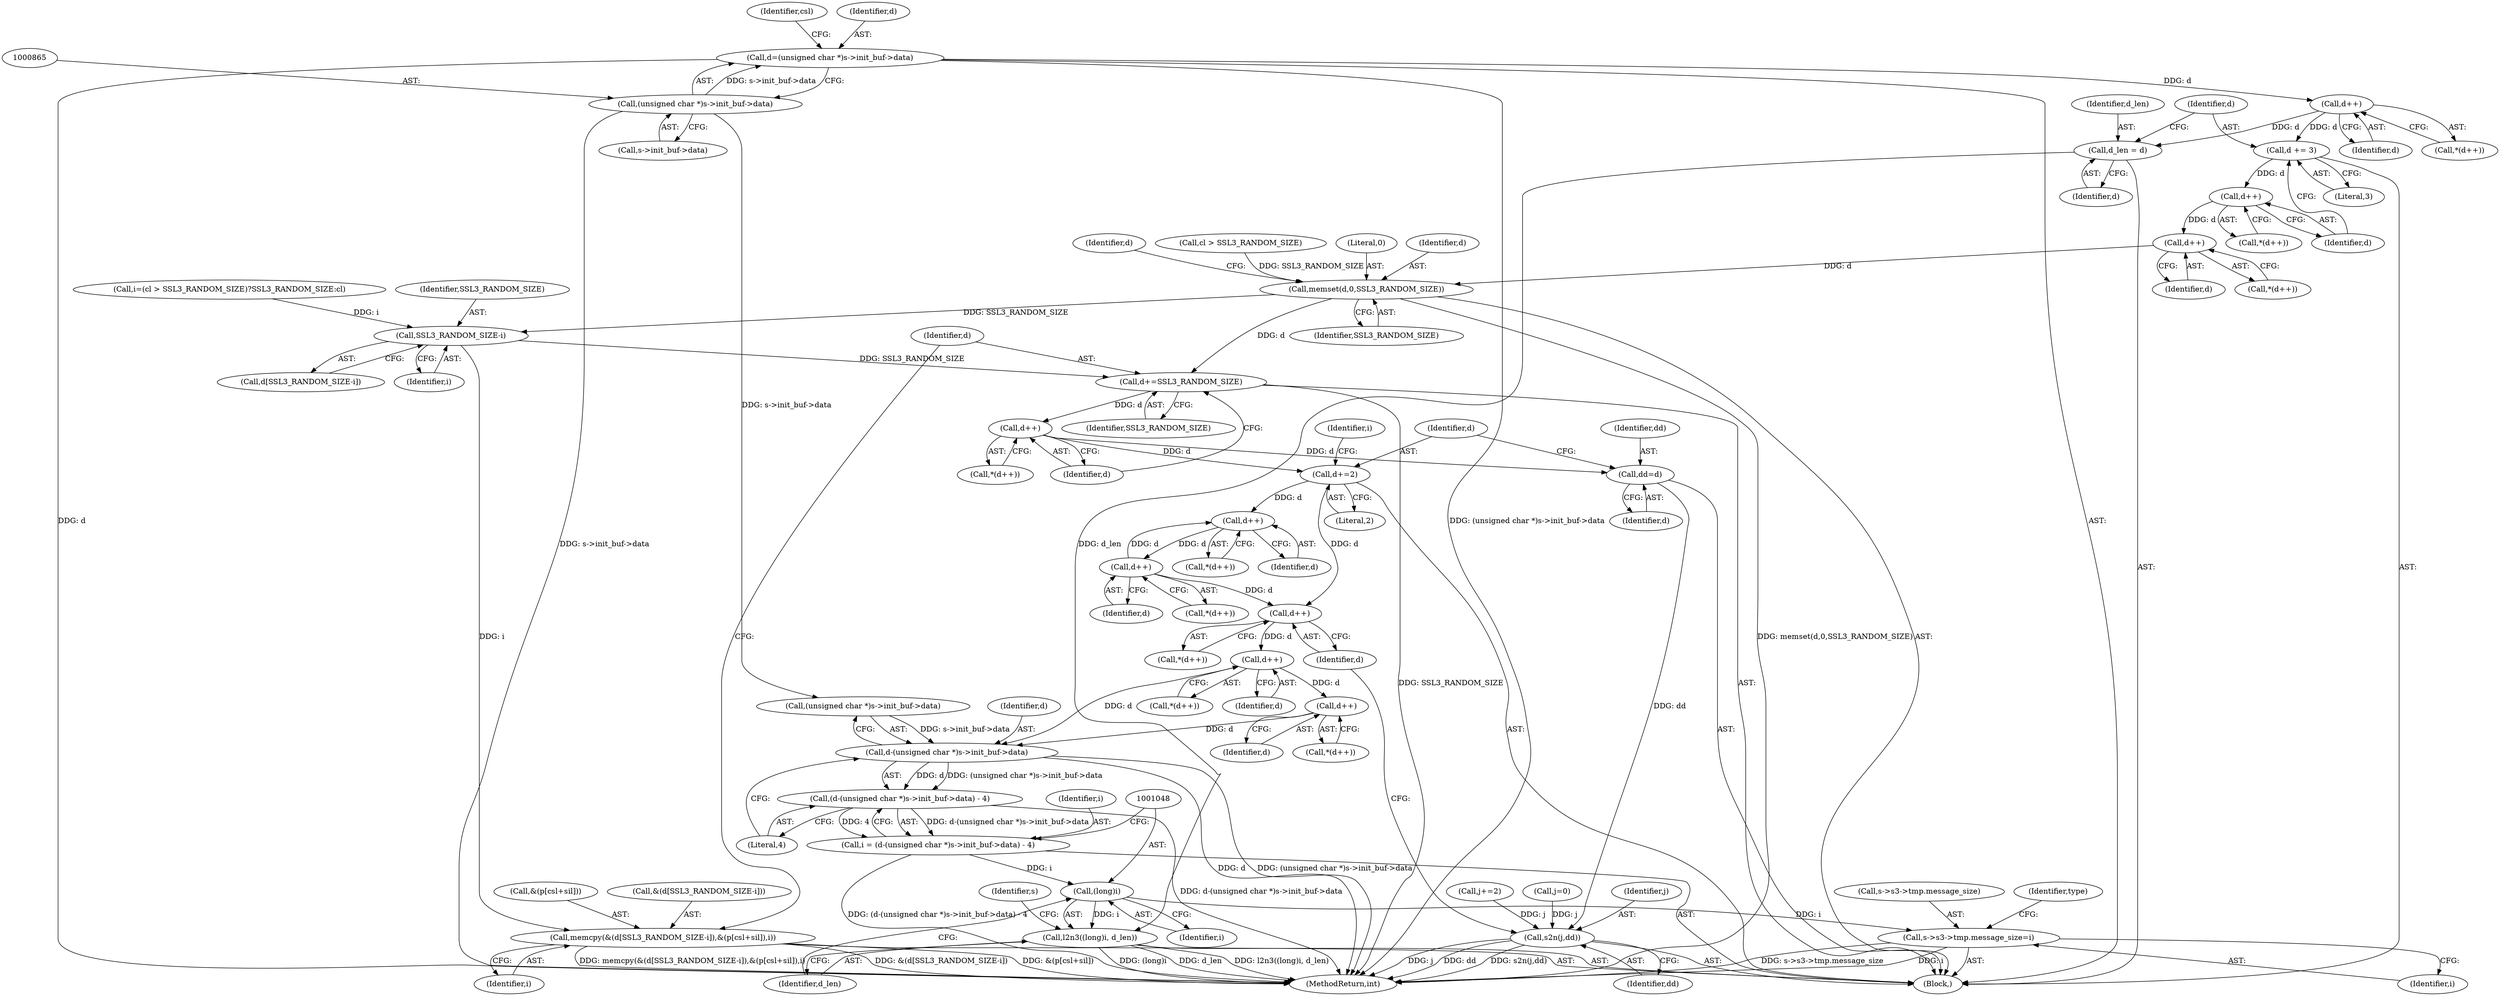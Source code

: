 digraph "0_openssl_392fa7a952e97d82eac6958c81ed1e256e6b8ca5@pointer" {
"1000862" [label="(Call,d=(unsigned char *)s->init_buf->data)"];
"1000864" [label="(Call,(unsigned char *)s->init_buf->data)"];
"1000890" [label="(Call,d++)"];
"1000893" [label="(Call,d_len = d)"];
"1001046" [label="(Call,l2n3((long)i, d_len))"];
"1000896" [label="(Call,d += 3)"];
"1000901" [label="(Call,d++)"];
"1000906" [label="(Call,d++)"];
"1000919" [label="(Call,memset(d,0,SSL3_RANDOM_SIZE))"];
"1000927" [label="(Call,SSL3_RANDOM_SIZE-i)"];
"1000923" [label="(Call,memcpy(&(d[SSL3_RANDOM_SIZE-i]),&(p[csl+sil]),i))"];
"1000937" [label="(Call,d+=SSL3_RANDOM_SIZE)"];
"1000942" [label="(Call,d++)"];
"1000948" [label="(Call,dd=d)"];
"1000993" [label="(Call,s2n(j,dd))"];
"1000951" [label="(Call,d+=2)"];
"1000974" [label="(Call,d++)"];
"1000983" [label="(Call,d++)"];
"1000998" [label="(Call,d++)"];
"1001003" [label="(Call,d++)"];
"1001028" [label="(Call,d++)"];
"1001036" [label="(Call,d-(unsigned char *)s->init_buf->data)"];
"1001035" [label="(Call,(d-(unsigned char *)s->init_buf->data) - 4)"];
"1001033" [label="(Call,i = (d-(unsigned char *)s->init_buf->data) - 4)"];
"1001047" [label="(Call,(long)i)"];
"1001069" [label="(Call,s->s3->tmp.message_size=i)"];
"1000898" [label="(Literal,3)"];
"1000952" [label="(Identifier,d)"];
"1000927" [label="(Call,SSL3_RANDOM_SIZE-i)"];
"1000897" [label="(Identifier,d)"];
"1000919" [label="(Call,memset(d,0,SSL3_RANDOM_SIZE))"];
"1000943" [label="(Identifier,d)"];
"1001004" [label="(Identifier,d)"];
"1000936" [label="(Identifier,i)"];
"1001070" [label="(Call,s->s3->tmp.message_size)"];
"1000982" [label="(Call,*(d++))"];
"1000974" [label="(Call,d++)"];
"1000945" [label="(Call,j=0)"];
"1001275" [label="(MethodReturn,int)"];
"1000939" [label="(Identifier,SSL3_RANDOM_SIZE)"];
"1000984" [label="(Identifier,d)"];
"1000864" [label="(Call,(unsigned char *)s->init_buf->data)"];
"1000922" [label="(Identifier,SSL3_RANDOM_SIZE)"];
"1000994" [label="(Identifier,j)"];
"1001035" [label="(Call,(d-(unsigned char *)s->init_buf->data) - 4)"];
"1001047" [label="(Call,(long)i)"];
"1001080" [label="(Identifier,type)"];
"1001055" [label="(Identifier,s)"];
"1001002" [label="(Call,*(d++))"];
"1000920" [label="(Identifier,d)"];
"1001037" [label="(Identifier,d)"];
"1000901" [label="(Call,d++)"];
"1001029" [label="(Identifier,d)"];
"1001050" [label="(Identifier,d_len)"];
"1000999" [label="(Identifier,d)"];
"1000890" [label="(Call,d++)"];
"1000930" [label="(Call,&(p[csl+sil]))"];
"1001049" [label="(Identifier,i)"];
"1000956" [label="(Identifier,i)"];
"1000973" [label="(Call,*(d++))"];
"1000926" [label="(Identifier,d)"];
"1000937" [label="(Call,d+=SSL3_RANDOM_SIZE)"];
"1000906" [label="(Call,d++)"];
"1000942" [label="(Call,d++)"];
"1000866" [label="(Call,s->init_buf->data)"];
"1000893" [label="(Call,d_len = d)"];
"1001046" [label="(Call,l2n3((long)i, d_len))"];
"1000900" [label="(Call,*(d++))"];
"1000907" [label="(Identifier,d)"];
"1000928" [label="(Identifier,SSL3_RANDOM_SIZE)"];
"1000975" [label="(Identifier,d)"];
"1000914" [label="(Call,cl > SSL3_RANDOM_SIZE)"];
"1000929" [label="(Identifier,i)"];
"1000983" [label="(Call,d++)"];
"1000895" [label="(Identifier,d)"];
"1000925" [label="(Call,d[SSL3_RANDOM_SIZE-i])"];
"1000911" [label="(Call,i=(cl > SSL3_RANDOM_SIZE)?SSL3_RANDOM_SIZE:cl)"];
"1000923" [label="(Call,memcpy(&(d[SSL3_RANDOM_SIZE-i]),&(p[csl+sil]),i))"];
"1000997" [label="(Call,*(d++))"];
"1001077" [label="(Identifier,i)"];
"1000995" [label="(Identifier,dd)"];
"1000993" [label="(Call,s2n(j,dd))"];
"1001069" [label="(Call,s->s3->tmp.message_size=i)"];
"1000862" [label="(Call,d=(unsigned char *)s->init_buf->data)"];
"1001003" [label="(Call,d++)"];
"1000874" [label="(Identifier,csl)"];
"1001036" [label="(Call,d-(unsigned char *)s->init_buf->data)"];
"1001045" [label="(Literal,4)"];
"1000938" [label="(Identifier,d)"];
"1000863" [label="(Identifier,d)"];
"1000948" [label="(Call,dd=d)"];
"1000950" [label="(Identifier,d)"];
"1000953" [label="(Literal,2)"];
"1000941" [label="(Call,*(d++))"];
"1000902" [label="(Identifier,d)"];
"1001034" [label="(Identifier,i)"];
"1000924" [label="(Call,&(d[SSL3_RANDOM_SIZE-i]))"];
"1000949" [label="(Identifier,dd)"];
"1000998" [label="(Call,d++)"];
"1000921" [label="(Literal,0)"];
"1000951" [label="(Call,d+=2)"];
"1000894" [label="(Identifier,d_len)"];
"1001033" [label="(Call,i = (d-(unsigned char *)s->init_buf->data) - 4)"];
"1000889" [label="(Call,*(d++))"];
"1000891" [label="(Identifier,d)"];
"1000742" [label="(Block,)"];
"1001028" [label="(Call,d++)"];
"1000905" [label="(Call,*(d++))"];
"1000990" [label="(Call,j+=2)"];
"1001038" [label="(Call,(unsigned char *)s->init_buf->data)"];
"1000896" [label="(Call,d += 3)"];
"1001027" [label="(Call,*(d++))"];
"1000862" -> "1000742"  [label="AST: "];
"1000862" -> "1000864"  [label="CFG: "];
"1000863" -> "1000862"  [label="AST: "];
"1000864" -> "1000862"  [label="AST: "];
"1000874" -> "1000862"  [label="CFG: "];
"1000862" -> "1001275"  [label="DDG: (unsigned char *)s->init_buf->data"];
"1000862" -> "1001275"  [label="DDG: d"];
"1000864" -> "1000862"  [label="DDG: s->init_buf->data"];
"1000862" -> "1000890"  [label="DDG: d"];
"1000864" -> "1000866"  [label="CFG: "];
"1000865" -> "1000864"  [label="AST: "];
"1000866" -> "1000864"  [label="AST: "];
"1000864" -> "1001275"  [label="DDG: s->init_buf->data"];
"1000864" -> "1001038"  [label="DDG: s->init_buf->data"];
"1000890" -> "1000889"  [label="AST: "];
"1000890" -> "1000891"  [label="CFG: "];
"1000891" -> "1000890"  [label="AST: "];
"1000889" -> "1000890"  [label="CFG: "];
"1000890" -> "1000893"  [label="DDG: d"];
"1000890" -> "1000896"  [label="DDG: d"];
"1000893" -> "1000742"  [label="AST: "];
"1000893" -> "1000895"  [label="CFG: "];
"1000894" -> "1000893"  [label="AST: "];
"1000895" -> "1000893"  [label="AST: "];
"1000897" -> "1000893"  [label="CFG: "];
"1000893" -> "1001046"  [label="DDG: d_len"];
"1001046" -> "1000742"  [label="AST: "];
"1001046" -> "1001050"  [label="CFG: "];
"1001047" -> "1001046"  [label="AST: "];
"1001050" -> "1001046"  [label="AST: "];
"1001055" -> "1001046"  [label="CFG: "];
"1001046" -> "1001275"  [label="DDG: (long)i"];
"1001046" -> "1001275"  [label="DDG: d_len"];
"1001046" -> "1001275"  [label="DDG: l2n3((long)i, d_len)"];
"1001047" -> "1001046"  [label="DDG: i"];
"1000896" -> "1000742"  [label="AST: "];
"1000896" -> "1000898"  [label="CFG: "];
"1000897" -> "1000896"  [label="AST: "];
"1000898" -> "1000896"  [label="AST: "];
"1000902" -> "1000896"  [label="CFG: "];
"1000896" -> "1000901"  [label="DDG: d"];
"1000901" -> "1000900"  [label="AST: "];
"1000901" -> "1000902"  [label="CFG: "];
"1000902" -> "1000901"  [label="AST: "];
"1000900" -> "1000901"  [label="CFG: "];
"1000901" -> "1000906"  [label="DDG: d"];
"1000906" -> "1000905"  [label="AST: "];
"1000906" -> "1000907"  [label="CFG: "];
"1000907" -> "1000906"  [label="AST: "];
"1000905" -> "1000906"  [label="CFG: "];
"1000906" -> "1000919"  [label="DDG: d"];
"1000919" -> "1000742"  [label="AST: "];
"1000919" -> "1000922"  [label="CFG: "];
"1000920" -> "1000919"  [label="AST: "];
"1000921" -> "1000919"  [label="AST: "];
"1000922" -> "1000919"  [label="AST: "];
"1000926" -> "1000919"  [label="CFG: "];
"1000919" -> "1001275"  [label="DDG: memset(d,0,SSL3_RANDOM_SIZE)"];
"1000914" -> "1000919"  [label="DDG: SSL3_RANDOM_SIZE"];
"1000919" -> "1000927"  [label="DDG: SSL3_RANDOM_SIZE"];
"1000919" -> "1000937"  [label="DDG: d"];
"1000927" -> "1000925"  [label="AST: "];
"1000927" -> "1000929"  [label="CFG: "];
"1000928" -> "1000927"  [label="AST: "];
"1000929" -> "1000927"  [label="AST: "];
"1000925" -> "1000927"  [label="CFG: "];
"1000911" -> "1000927"  [label="DDG: i"];
"1000927" -> "1000923"  [label="DDG: i"];
"1000927" -> "1000937"  [label="DDG: SSL3_RANDOM_SIZE"];
"1000923" -> "1000742"  [label="AST: "];
"1000923" -> "1000936"  [label="CFG: "];
"1000924" -> "1000923"  [label="AST: "];
"1000930" -> "1000923"  [label="AST: "];
"1000936" -> "1000923"  [label="AST: "];
"1000938" -> "1000923"  [label="CFG: "];
"1000923" -> "1001275"  [label="DDG: &(p[csl+sil])"];
"1000923" -> "1001275"  [label="DDG: memcpy(&(d[SSL3_RANDOM_SIZE-i]),&(p[csl+sil]),i)"];
"1000923" -> "1001275"  [label="DDG: &(d[SSL3_RANDOM_SIZE-i])"];
"1000937" -> "1000742"  [label="AST: "];
"1000937" -> "1000939"  [label="CFG: "];
"1000938" -> "1000937"  [label="AST: "];
"1000939" -> "1000937"  [label="AST: "];
"1000943" -> "1000937"  [label="CFG: "];
"1000937" -> "1001275"  [label="DDG: SSL3_RANDOM_SIZE"];
"1000937" -> "1000942"  [label="DDG: d"];
"1000942" -> "1000941"  [label="AST: "];
"1000942" -> "1000943"  [label="CFG: "];
"1000943" -> "1000942"  [label="AST: "];
"1000941" -> "1000942"  [label="CFG: "];
"1000942" -> "1000948"  [label="DDG: d"];
"1000942" -> "1000951"  [label="DDG: d"];
"1000948" -> "1000742"  [label="AST: "];
"1000948" -> "1000950"  [label="CFG: "];
"1000949" -> "1000948"  [label="AST: "];
"1000950" -> "1000948"  [label="AST: "];
"1000952" -> "1000948"  [label="CFG: "];
"1000948" -> "1000993"  [label="DDG: dd"];
"1000993" -> "1000742"  [label="AST: "];
"1000993" -> "1000995"  [label="CFG: "];
"1000994" -> "1000993"  [label="AST: "];
"1000995" -> "1000993"  [label="AST: "];
"1000999" -> "1000993"  [label="CFG: "];
"1000993" -> "1001275"  [label="DDG: s2n(j,dd)"];
"1000993" -> "1001275"  [label="DDG: j"];
"1000993" -> "1001275"  [label="DDG: dd"];
"1000990" -> "1000993"  [label="DDG: j"];
"1000945" -> "1000993"  [label="DDG: j"];
"1000951" -> "1000742"  [label="AST: "];
"1000951" -> "1000953"  [label="CFG: "];
"1000952" -> "1000951"  [label="AST: "];
"1000953" -> "1000951"  [label="AST: "];
"1000956" -> "1000951"  [label="CFG: "];
"1000951" -> "1000974"  [label="DDG: d"];
"1000951" -> "1000998"  [label="DDG: d"];
"1000974" -> "1000973"  [label="AST: "];
"1000974" -> "1000975"  [label="CFG: "];
"1000975" -> "1000974"  [label="AST: "];
"1000973" -> "1000974"  [label="CFG: "];
"1000983" -> "1000974"  [label="DDG: d"];
"1000974" -> "1000983"  [label="DDG: d"];
"1000983" -> "1000982"  [label="AST: "];
"1000983" -> "1000984"  [label="CFG: "];
"1000984" -> "1000983"  [label="AST: "];
"1000982" -> "1000983"  [label="CFG: "];
"1000983" -> "1000998"  [label="DDG: d"];
"1000998" -> "1000997"  [label="AST: "];
"1000998" -> "1000999"  [label="CFG: "];
"1000999" -> "1000998"  [label="AST: "];
"1000997" -> "1000998"  [label="CFG: "];
"1000998" -> "1001003"  [label="DDG: d"];
"1001003" -> "1001002"  [label="AST: "];
"1001003" -> "1001004"  [label="CFG: "];
"1001004" -> "1001003"  [label="AST: "];
"1001002" -> "1001003"  [label="CFG: "];
"1001003" -> "1001028"  [label="DDG: d"];
"1001003" -> "1001036"  [label="DDG: d"];
"1001028" -> "1001027"  [label="AST: "];
"1001028" -> "1001029"  [label="CFG: "];
"1001029" -> "1001028"  [label="AST: "];
"1001027" -> "1001028"  [label="CFG: "];
"1001028" -> "1001036"  [label="DDG: d"];
"1001036" -> "1001035"  [label="AST: "];
"1001036" -> "1001038"  [label="CFG: "];
"1001037" -> "1001036"  [label="AST: "];
"1001038" -> "1001036"  [label="AST: "];
"1001045" -> "1001036"  [label="CFG: "];
"1001036" -> "1001275"  [label="DDG: (unsigned char *)s->init_buf->data"];
"1001036" -> "1001275"  [label="DDG: d"];
"1001036" -> "1001035"  [label="DDG: d"];
"1001036" -> "1001035"  [label="DDG: (unsigned char *)s->init_buf->data"];
"1001038" -> "1001036"  [label="DDG: s->init_buf->data"];
"1001035" -> "1001033"  [label="AST: "];
"1001035" -> "1001045"  [label="CFG: "];
"1001045" -> "1001035"  [label="AST: "];
"1001033" -> "1001035"  [label="CFG: "];
"1001035" -> "1001275"  [label="DDG: d-(unsigned char *)s->init_buf->data"];
"1001035" -> "1001033"  [label="DDG: d-(unsigned char *)s->init_buf->data"];
"1001035" -> "1001033"  [label="DDG: 4"];
"1001033" -> "1000742"  [label="AST: "];
"1001034" -> "1001033"  [label="AST: "];
"1001048" -> "1001033"  [label="CFG: "];
"1001033" -> "1001275"  [label="DDG: (d-(unsigned char *)s->init_buf->data) - 4"];
"1001033" -> "1001047"  [label="DDG: i"];
"1001047" -> "1001049"  [label="CFG: "];
"1001048" -> "1001047"  [label="AST: "];
"1001049" -> "1001047"  [label="AST: "];
"1001050" -> "1001047"  [label="CFG: "];
"1001047" -> "1001069"  [label="DDG: i"];
"1001069" -> "1000742"  [label="AST: "];
"1001069" -> "1001077"  [label="CFG: "];
"1001070" -> "1001069"  [label="AST: "];
"1001077" -> "1001069"  [label="AST: "];
"1001080" -> "1001069"  [label="CFG: "];
"1001069" -> "1001275"  [label="DDG: i"];
"1001069" -> "1001275"  [label="DDG: s->s3->tmp.message_size"];
}
